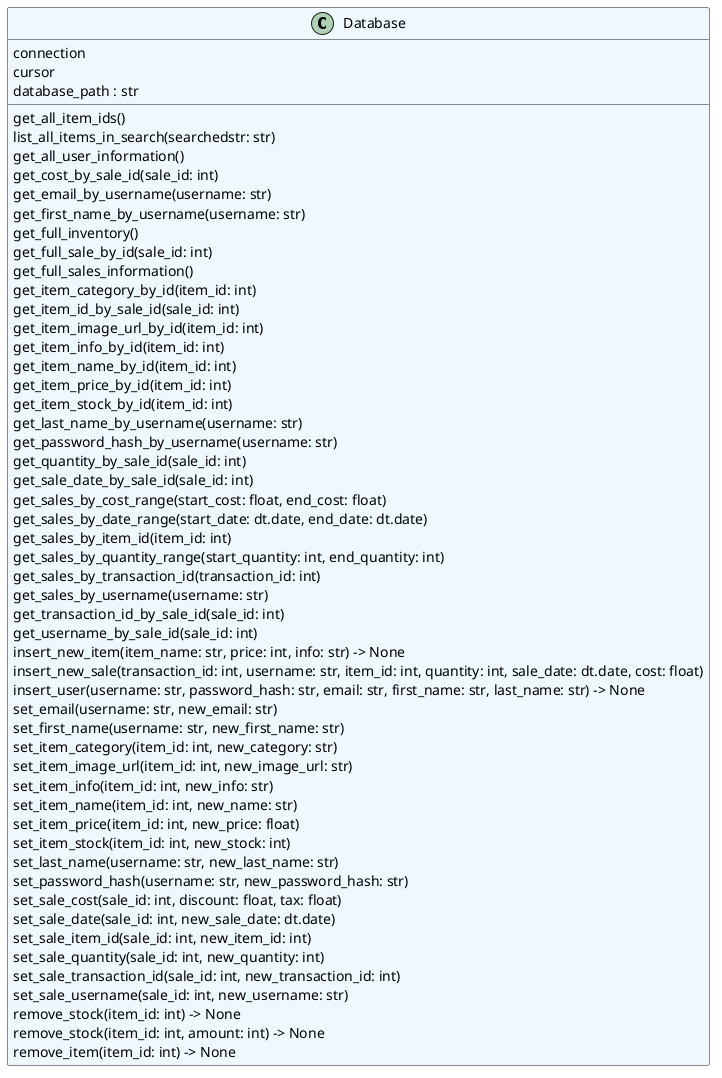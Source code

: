 @startuml classes
set namespaceSeparator none
class "Database" as database.db.Database #aliceblue {
  connection
  cursor
  database_path : str
  get_all_item_ids()
  list_all_items_in_search(searchedstr: str)
  get_all_user_information()
  get_cost_by_sale_id(sale_id: int)
  get_email_by_username(username: str)
  get_first_name_by_username(username: str)
  get_full_inventory()
  get_full_sale_by_id(sale_id: int)
  get_full_sales_information()
  get_item_category_by_id(item_id: int)
  get_item_id_by_sale_id(sale_id: int)
  get_item_image_url_by_id(item_id: int)
  get_item_info_by_id(item_id: int)
  get_item_name_by_id(item_id: int)
  get_item_price_by_id(item_id: int)
  get_item_stock_by_id(item_id: int)
  get_last_name_by_username(username: str)
  get_password_hash_by_username(username: str)
  get_quantity_by_sale_id(sale_id: int)
  get_sale_date_by_sale_id(sale_id: int)
  get_sales_by_cost_range(start_cost: float, end_cost: float)
  get_sales_by_date_range(start_date: dt.date, end_date: dt.date)
  get_sales_by_item_id(item_id: int)
  get_sales_by_quantity_range(start_quantity: int, end_quantity: int)
  get_sales_by_transaction_id(transaction_id: int)
  get_sales_by_username(username: str)
  get_transaction_id_by_sale_id(sale_id: int)
  get_username_by_sale_id(sale_id: int)
  insert_new_item(item_name: str, price: int, info: str) -> None
  insert_new_sale(transaction_id: int, username: str, item_id: int, quantity: int, sale_date: dt.date, cost: float)
  insert_user(username: str, password_hash: str, email: str, first_name: str, last_name: str) -> None
  set_email(username: str, new_email: str)
  set_first_name(username: str, new_first_name: str)
  set_item_category(item_id: int, new_category: str)
  set_item_image_url(item_id: int, new_image_url: str)
  set_item_info(item_id: int, new_info: str)
  set_item_name(item_id: int, new_name: str)
  set_item_price(item_id: int, new_price: float)
  set_item_stock(item_id: int, new_stock: int)
  set_last_name(username: str, new_last_name: str)
  set_password_hash(username: str, new_password_hash: str)
  set_sale_cost(sale_id: int, discount: float, tax: float)
  set_sale_date(sale_id: int, new_sale_date: dt.date)
  set_sale_item_id(sale_id: int, new_item_id: int)
  set_sale_quantity(sale_id: int, new_quantity: int)
  set_sale_transaction_id(sale_id: int, new_transaction_id: int)
  set_sale_username(sale_id: int, new_username: str)
  remove_stock(item_id: int) -> None
  remove_stock(item_id: int, amount: int) -> None
  remove_item(item_id: int) -> None
  
}
@enduml
